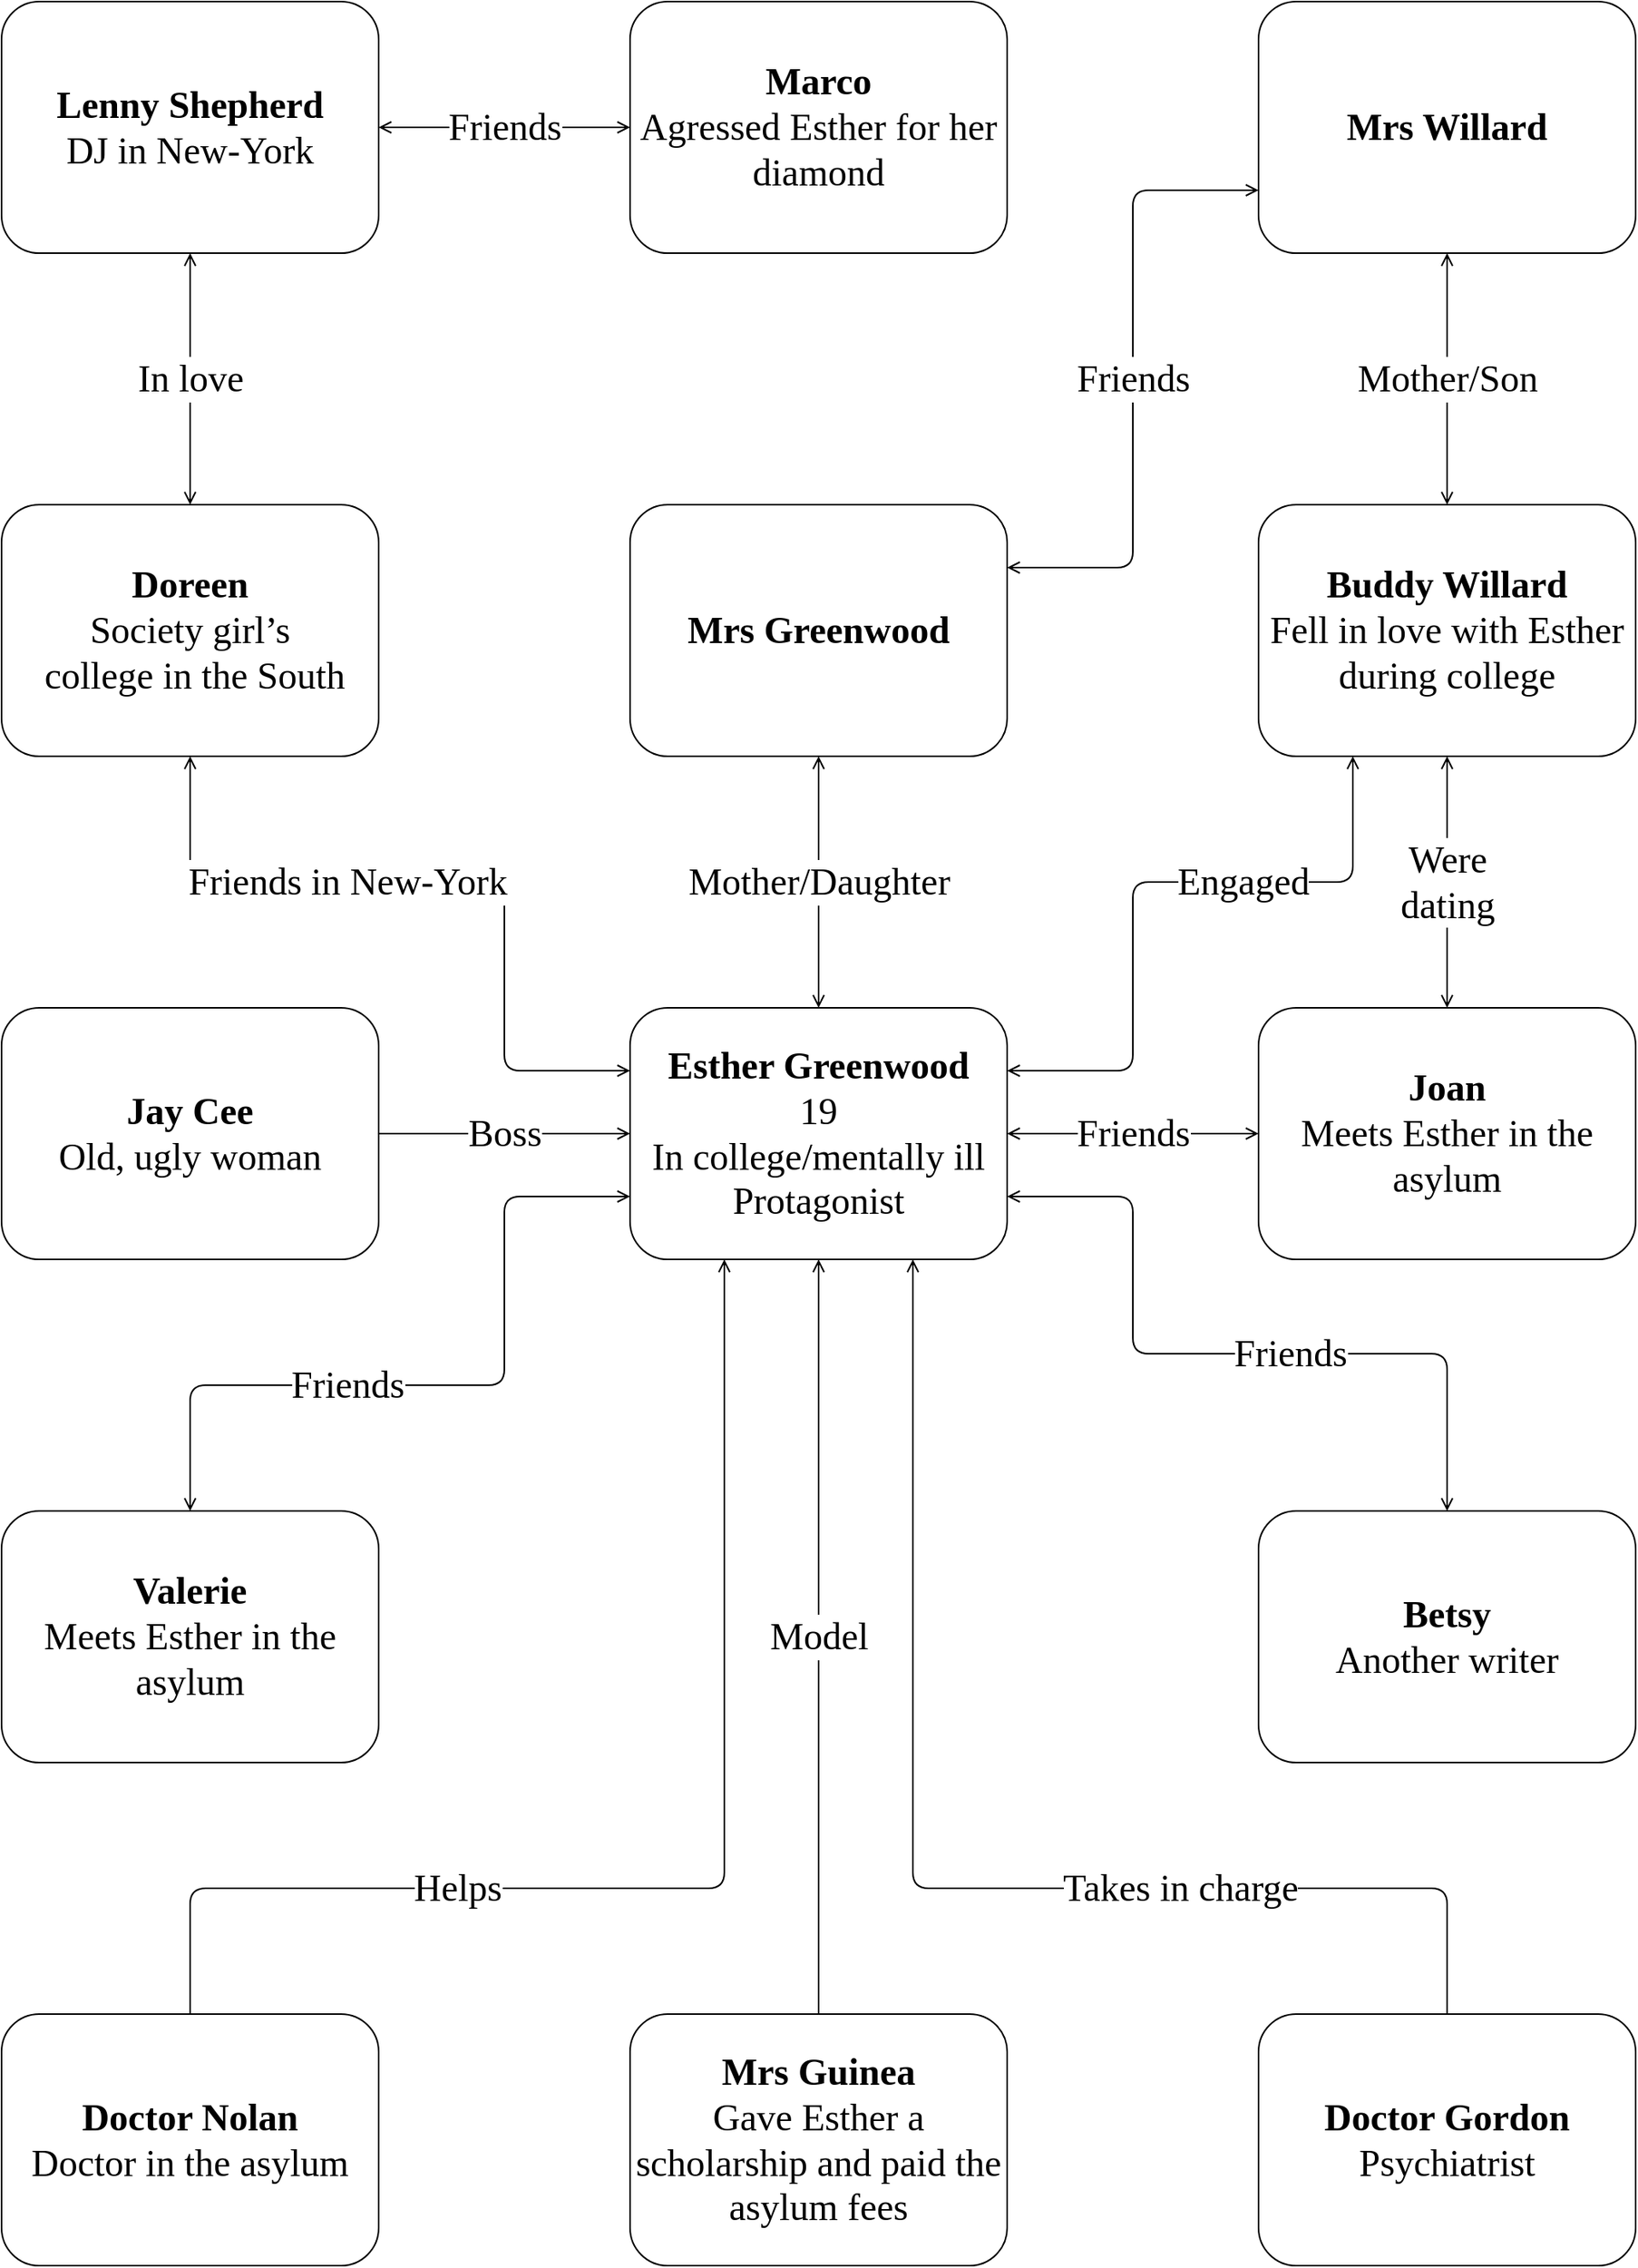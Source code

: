 <mxfile version="21.2.1" type="device">
  <diagram id="asrPZMm98rYkqawTgu1p" name="Page-1">
    <mxGraphModel dx="1289" dy="789" grid="1" gridSize="10" guides="1" tooltips="1" connect="1" arrows="1" fold="1" page="1" pageScale="1" pageWidth="1080" pageHeight="1480" background="none" math="0" shadow="0">
      <root>
        <mxCell id="0" />
        <mxCell id="1" parent="0" />
        <mxCell id="ZRe5EipwopZjVvHXA0qT-22" value="Takes in charge" style="endArrow=open;startArrow=none;html=1;shadow=0;strokeColor=#000000;strokeWidth=1;fontFamily=CMU Serif;fontSize=24;fontColor=#000000;exitX=0.5;exitY=0;exitDx=0;exitDy=0;startFill=0;endFill=0;edgeStyle=orthogonalEdgeStyle;spacingLeft=0;spacingBottom=0;spacingRight=0;verticalAlign=middle;entryX=0.75;entryY=1;entryDx=0;entryDy=0;" parent="1" source="ZRe5EipwopZjVvHXA0qT-9" target="ZRe5EipwopZjVvHXA0qT-1" edge="1">
          <mxGeometry x="-0.39" width="50" height="50" relative="1" as="geometry">
            <mxPoint x="270" y="550" as="sourcePoint" />
            <mxPoint x="670" y="810" as="targetPoint" />
            <Array as="points">
              <mxPoint x="940" y="1220" />
              <mxPoint x="600" y="1220" />
            </Array>
            <mxPoint as="offset" />
          </mxGeometry>
        </mxCell>
        <mxCell id="ZRe5EipwopZjVvHXA0qT-12" value="&lt;b style=&quot;font-size: 24px;&quot;&gt;Doctor Nolan&lt;/b&gt;&lt;br style=&quot;font-size: 24px;&quot;&gt;Doctor in the asylum" style="whiteSpace=wrap;html=1;fontFamily=CMU Serif;fontColor=#000000;strokeColor=#000000;rounded=1;verticalAlign=middle;fontSize=24;" parent="1" vertex="1">
          <mxGeometry x="20" y="1300" width="240" height="160" as="geometry" />
        </mxCell>
        <mxCell id="ZRe5EipwopZjVvHXA0qT-17" value="&lt;font style=&quot;font-size: 24px;&quot;&gt;Helps&lt;/font&gt;" style="edgeStyle=orthogonalEdgeStyle;orthogonalLoop=1;jettySize=auto;html=1;shadow=0;startArrow=none;startFill=0;endArrow=open;endFill=0;fontFamily=CMU Serif;fontColor=#000000;fontSize=24;strokeColor=#000000;entryX=0.25;entryY=1;entryDx=0;entryDy=0;exitX=0.5;exitY=0;exitDx=0;exitDy=0;verticalAlign=middle;" parent="1" source="ZRe5EipwopZjVvHXA0qT-12" target="ZRe5EipwopZjVvHXA0qT-1" edge="1">
          <mxGeometry x="-0.39" relative="1" as="geometry">
            <mxPoint x="150" y="700" as="sourcePoint" />
            <mxPoint x="260" y="600" as="targetPoint" />
            <Array as="points">
              <mxPoint x="140" y="1220" />
              <mxPoint x="480" y="1220" />
            </Array>
            <mxPoint as="offset" />
          </mxGeometry>
        </mxCell>
        <mxCell id="ZRe5EipwopZjVvHXA0qT-9" value="&lt;b style=&quot;font-size: 24px;&quot;&gt;Doctor Gordon&lt;/b&gt;&lt;br style=&quot;font-size: 24px;&quot;&gt;Psychiatrist" style="whiteSpace=wrap;html=1;fontFamily=CMU Serif;fontColor=#000000;strokeColor=#000000;rounded=1;verticalAlign=middle;fontSize=24;" parent="1" vertex="1">
          <mxGeometry x="820" y="1300" width="240" height="160" as="geometry" />
        </mxCell>
        <mxCell id="ZRe5EipwopZjVvHXA0qT-1" value="&lt;font data-font-src=&quot;https://fontlibrary.org/assets/fonts/cmu-sans-serif/0da0d92e6bacf5e091c1ae85c4da581d/1b24573c1e6cf956df63c20903efe11d/CMUSansSerifMedium.ttf&quot; style=&quot;font-size: 24px;&quot;&gt;&lt;b style=&quot;font-size: 24px;&quot;&gt;Esther Greenwood&lt;/b&gt;&lt;br style=&quot;font-size: 24px;&quot;&gt;19&lt;br&gt;In college/mentally ill&lt;br&gt;Protagonist&lt;br style=&quot;font-size: 24px;&quot;&gt;&lt;/font&gt;" style="whiteSpace=wrap;html=1;fontFamily=CMU Serif;strokeColor=#000000;fontColor=#000000;fontSize=24;rounded=1;verticalAlign=middle;" parent="1" vertex="1">
          <mxGeometry x="420" y="660" width="240" height="160" as="geometry" />
        </mxCell>
        <mxCell id="ZRe5EipwopZjVvHXA0qT-7" value="&lt;b style=&quot;font-size: 24px;&quot;&gt;Doreen&lt;/b&gt;&lt;br style=&quot;font-size: 24px;&quot;&gt;Society girl’s&lt;br&gt;&amp;nbsp;college in the South" style="whiteSpace=wrap;html=1;fontFamily=CMU Serif;fontColor=#000000;strokeColor=#000000;rounded=1;verticalAlign=middle;fontSize=24;" parent="1" vertex="1">
          <mxGeometry x="20" y="340" width="240" height="160" as="geometry" />
        </mxCell>
        <mxCell id="ZRe5EipwopZjVvHXA0qT-23" value="&lt;b style=&quot;font-size: 24px;&quot;&gt;Betsy&lt;/b&gt;&lt;br style=&quot;font-size: 24px;&quot;&gt;Another writer" style="whiteSpace=wrap;html=1;fontFamily=CMU Serif;fontColor=#000000;strokeColor=#000000;rounded=1;verticalAlign=middle;fontSize=24;" parent="1" vertex="1">
          <mxGeometry x="820" y="980" width="240" height="160" as="geometry" />
        </mxCell>
        <mxCell id="ZRe5EipwopZjVvHXA0qT-24" value="Friends" style="edgeStyle=orthogonalEdgeStyle;jumpSize=1;orthogonalLoop=1;jettySize=auto;html=1;shadow=0;startArrow=open;startFill=0;endArrow=open;endFill=0;strokeColor=#000000;strokeWidth=1;fontFamily=CMU Serif;fontSize=24;fontColor=#000000;verticalAlign=middle;exitX=1;exitY=0.75;exitDx=0;exitDy=0;entryX=0.5;entryY=0;entryDx=0;entryDy=0;" parent="1" source="ZRe5EipwopZjVvHXA0qT-1" target="ZRe5EipwopZjVvHXA0qT-23" edge="1">
          <mxGeometry y="320" as="geometry">
            <Array as="points">
              <mxPoint x="740" y="780" />
              <mxPoint x="740" y="880" />
              <mxPoint x="940" y="880" />
            </Array>
            <mxPoint x="40" as="offset" />
          </mxGeometry>
        </mxCell>
        <mxCell id="ZRe5EipwopZjVvHXA0qT-25" value="&lt;span style=&quot;font-size: 24px;&quot;&gt;&lt;b&gt;Buddy Willard&lt;/b&gt;&lt;br&gt;Fell in love with Esther during college&lt;br&gt;&lt;/span&gt;" style="whiteSpace=wrap;html=1;fontFamily=CMU Serif;fontColor=#000000;strokeColor=#000000;rounded=1;verticalAlign=middle;fontSize=24;" parent="1" vertex="1">
          <mxGeometry x="820" y="340" width="240" height="160" as="geometry" />
        </mxCell>
        <mxCell id="ZRe5EipwopZjVvHXA0qT-27" value="&lt;b&gt;Jay Cee&lt;br&gt;&lt;/b&gt;Old, ugly woman" style="whiteSpace=wrap;html=1;fontFamily=CMU Serif;fontColor=#000000;strokeColor=#000000;rounded=1;verticalAlign=middle;fontSize=24;" parent="1" vertex="1">
          <mxGeometry x="20" y="660" width="240" height="160" as="geometry" />
        </mxCell>
        <mxCell id="ZRe5EipwopZjVvHXA0qT-28" value="Boss" style="edgeStyle=orthogonalEdgeStyle;jumpSize=1;orthogonalLoop=1;jettySize=auto;html=1;shadow=0;startArrow=none;startFill=0;endArrow=open;endFill=0;strokeColor=#000000;strokeWidth=1;fontFamily=CMU Serif;fontSize=24;fontColor=#000000;verticalAlign=middle;" parent="1" source="ZRe5EipwopZjVvHXA0qT-27" target="ZRe5EipwopZjVvHXA0qT-1" edge="1">
          <mxGeometry x="20" y="380" as="geometry" />
        </mxCell>
        <mxCell id="adQvtYUNpyKJzg4e-Kue-1" value="&lt;b style=&quot;font-size: 24px;&quot;&gt;Lenny&amp;nbsp;&lt;/b&gt;&lt;b&gt;Shepherd&lt;br&gt;&lt;/b&gt;DJ in New-York" style="whiteSpace=wrap;html=1;fontFamily=CMU Serif;fontColor=#000000;strokeColor=#000000;rounded=1;verticalAlign=middle;fontSize=24;" vertex="1" parent="1">
          <mxGeometry x="20" y="20" width="240" height="160" as="geometry" />
        </mxCell>
        <mxCell id="adQvtYUNpyKJzg4e-Kue-2" value="&lt;font&gt;In love&lt;br&gt;&lt;/font&gt;" style="edgeStyle=orthogonalEdgeStyle;orthogonalLoop=1;jettySize=auto;html=1;shadow=0;startArrow=open;startFill=0;endArrow=open;endFill=0;fontFamily=CMU Serif;fontColor=#000000;fontSize=24;strokeColor=#000000;verticalAlign=middle;exitX=0.5;exitY=0;exitDx=0;exitDy=0;" edge="1" parent="1" target="adQvtYUNpyKJzg4e-Kue-1" source="ZRe5EipwopZjVvHXA0qT-7">
          <mxGeometry x="20" y="20" as="geometry">
            <mxPoint x="540" y="340" as="sourcePoint" />
          </mxGeometry>
        </mxCell>
        <mxCell id="adQvtYUNpyKJzg4e-Kue-3" value="&lt;b style=&quot;font-size: 24px;&quot;&gt;Mrs Willard&lt;/b&gt;" style="whiteSpace=wrap;html=1;fontFamily=CMU Serif;fontColor=#000000;strokeColor=#000000;rounded=1;verticalAlign=middle;fontSize=24;" vertex="1" parent="1">
          <mxGeometry x="820" y="20" width="240" height="160" as="geometry" />
        </mxCell>
        <mxCell id="adQvtYUNpyKJzg4e-Kue-5" value="Engaged" style="endArrow=open;startArrow=open;html=1;shadow=0;strokeColor=#000000;strokeWidth=1;fontFamily=CMU Serif;fontSize=24;fontColor=#000000;exitX=0.25;exitY=1;exitDx=0;exitDy=0;startFill=0;endFill=0;edgeStyle=orthogonalEdgeStyle;spacingLeft=0;spacingBottom=0;spacingRight=0;verticalAlign=middle;entryX=1;entryY=0.25;entryDx=0;entryDy=0;" edge="1" parent="1" source="ZRe5EipwopZjVvHXA0qT-25" target="ZRe5EipwopZjVvHXA0qT-1">
          <mxGeometry x="-0.286" width="50" height="50" relative="1" as="geometry">
            <mxPoint x="1040" y="600" as="sourcePoint" />
            <mxPoint x="700" y="440" as="targetPoint" />
            <Array as="points">
              <mxPoint x="880" y="580" />
              <mxPoint x="740" y="580" />
              <mxPoint x="740" y="700" />
            </Array>
            <mxPoint as="offset" />
          </mxGeometry>
        </mxCell>
        <mxCell id="adQvtYUNpyKJzg4e-Kue-6" value="&lt;font&gt;Mother/Son&lt;br&gt;&lt;/font&gt;" style="edgeStyle=orthogonalEdgeStyle;orthogonalLoop=1;jettySize=auto;html=1;shadow=0;startArrow=open;startFill=0;endArrow=open;endFill=0;fontFamily=CMU Serif;fontColor=#000000;fontSize=24;strokeColor=#000000;verticalAlign=middle;entryX=0.5;entryY=1;entryDx=0;entryDy=0;exitX=0.5;exitY=0;exitDx=0;exitDy=0;" edge="1" parent="1" source="ZRe5EipwopZjVvHXA0qT-25" target="adQvtYUNpyKJzg4e-Kue-3">
          <mxGeometry x="419.55" y="20" as="geometry">
            <mxPoint x="939.55" y="340" as="sourcePoint" />
            <mxPoint x="939.55" y="180" as="targetPoint" />
          </mxGeometry>
        </mxCell>
        <mxCell id="adQvtYUNpyKJzg4e-Kue-7" value="Friends in New-York" style="endArrow=open;startArrow=open;html=1;shadow=0;strokeColor=#000000;strokeWidth=1;fontFamily=CMU Serif;fontSize=24;fontColor=#000000;exitX=0.5;exitY=1;exitDx=0;exitDy=0;startFill=0;endFill=0;edgeStyle=orthogonalEdgeStyle;spacingLeft=0;spacingBottom=0;spacingRight=0;verticalAlign=middle;entryX=0;entryY=0.25;entryDx=0;entryDy=0;" edge="1" parent="1" source="ZRe5EipwopZjVvHXA0qT-7" target="ZRe5EipwopZjVvHXA0qT-1">
          <mxGeometry x="-0.25" width="50" height="50" relative="1" as="geometry">
            <mxPoint x="550" y="480" as="sourcePoint" />
            <mxPoint x="270" y="680" as="targetPoint" />
            <Array as="points">
              <mxPoint x="140" y="580" />
              <mxPoint x="340" y="580" />
              <mxPoint x="340" y="700" />
            </Array>
            <mxPoint as="offset" />
          </mxGeometry>
        </mxCell>
        <mxCell id="adQvtYUNpyKJzg4e-Kue-8" value="&lt;b style=&quot;font-size: 24px;&quot;&gt;Mrs Greenwood&lt;/b&gt;" style="whiteSpace=wrap;html=1;fontFamily=CMU Serif;fontColor=#000000;strokeColor=#000000;rounded=1;verticalAlign=middle;fontSize=24;" vertex="1" parent="1">
          <mxGeometry x="420" y="340" width="240" height="160" as="geometry" />
        </mxCell>
        <mxCell id="adQvtYUNpyKJzg4e-Kue-9" value="&lt;font&gt;Mother/Daughter&lt;br&gt;&lt;/font&gt;" style="edgeStyle=orthogonalEdgeStyle;orthogonalLoop=1;jettySize=auto;html=1;shadow=0;startArrow=open;startFill=0;endArrow=open;endFill=0;fontFamily=CMU Serif;fontColor=#000000;fontSize=24;strokeColor=#000000;verticalAlign=middle;entryX=0.5;entryY=1;entryDx=0;entryDy=0;exitX=0.5;exitY=0;exitDx=0;exitDy=0;" edge="1" parent="1" source="ZRe5EipwopZjVvHXA0qT-1" target="adQvtYUNpyKJzg4e-Kue-8">
          <mxGeometry x="19.1" y="340" as="geometry">
            <mxPoint x="539.55" y="660" as="sourcePoint" />
            <mxPoint x="539.55" y="500" as="targetPoint" />
          </mxGeometry>
        </mxCell>
        <mxCell id="adQvtYUNpyKJzg4e-Kue-10" value="Friends" style="endArrow=open;startArrow=open;html=1;shadow=0;strokeColor=#000000;strokeWidth=1;fontFamily=CMU Serif;fontSize=24;fontColor=#000000;exitX=0;exitY=0.75;exitDx=0;exitDy=0;startFill=0;endFill=0;edgeStyle=orthogonalEdgeStyle;spacingLeft=0;spacingBottom=0;spacingRight=0;verticalAlign=middle;entryX=1;entryY=0.25;entryDx=0;entryDy=0;" edge="1" parent="1" source="adQvtYUNpyKJzg4e-Kue-3" target="adQvtYUNpyKJzg4e-Kue-8">
          <mxGeometry width="50" height="50" relative="1" as="geometry">
            <mxPoint x="940" y="190" as="sourcePoint" />
            <mxPoint x="660" y="390" as="targetPoint" />
            <Array as="points">
              <mxPoint x="740" y="140" />
              <mxPoint x="740" y="380" />
            </Array>
          </mxGeometry>
        </mxCell>
        <mxCell id="adQvtYUNpyKJzg4e-Kue-11" value="&lt;b style=&quot;font-size: 24px;&quot;&gt;Mrs Guinea&lt;/b&gt;&lt;br style=&quot;font-size: 24px;&quot;&gt;Gave Esther a scholarship and paid the asylum fees" style="whiteSpace=wrap;html=1;fontFamily=CMU Serif;fontColor=#000000;strokeColor=#000000;rounded=1;verticalAlign=middle;fontSize=24;" vertex="1" parent="1">
          <mxGeometry x="420" y="1300" width="240" height="160" as="geometry" />
        </mxCell>
        <mxCell id="adQvtYUNpyKJzg4e-Kue-12" value="Model" style="edgeStyle=orthogonalEdgeStyle;jumpSize=1;orthogonalLoop=1;jettySize=auto;html=1;shadow=0;startArrow=none;startFill=0;endArrow=open;endFill=0;strokeColor=#000000;strokeWidth=1;fontFamily=CMU Serif;fontSize=24;fontColor=#000000;verticalAlign=middle;exitX=0.5;exitY=0;exitDx=0;exitDy=0;entryX=0.5;entryY=1;entryDx=0;entryDy=0;" edge="1" parent="1" source="adQvtYUNpyKJzg4e-Kue-11" target="ZRe5EipwopZjVvHXA0qT-1">
          <mxGeometry x="30" y="390" as="geometry">
            <mxPoint x="270" y="750" as="sourcePoint" />
            <mxPoint x="430" y="750" as="targetPoint" />
          </mxGeometry>
        </mxCell>
        <mxCell id="adQvtYUNpyKJzg4e-Kue-13" value="&lt;span style=&quot;font-size: 24px;&quot;&gt;&lt;b&gt;Joan&lt;/b&gt;&lt;br&gt;Meets Esther in the asylum&lt;br&gt;&lt;/span&gt;" style="whiteSpace=wrap;html=1;fontFamily=CMU Serif;fontColor=#000000;strokeColor=#000000;rounded=1;verticalAlign=middle;fontSize=24;" vertex="1" parent="1">
          <mxGeometry x="820" y="660" width="240" height="160" as="geometry" />
        </mxCell>
        <mxCell id="adQvtYUNpyKJzg4e-Kue-14" value="&lt;font&gt;Friends&lt;br&gt;&lt;/font&gt;" style="edgeStyle=orthogonalEdgeStyle;orthogonalLoop=1;jettySize=auto;html=1;shadow=0;startArrow=open;startFill=0;endArrow=open;endFill=0;fontFamily=CMU Serif;fontColor=#000000;fontSize=24;strokeColor=#000000;verticalAlign=middle;entryX=0;entryY=0.5;entryDx=0;entryDy=0;exitX=1;exitY=0.5;exitDx=0;exitDy=0;" edge="1" parent="1" source="ZRe5EipwopZjVvHXA0qT-1" target="adQvtYUNpyKJzg4e-Kue-13">
          <mxGeometry x="29.1" y="350" as="geometry">
            <mxPoint x="550" y="670" as="sourcePoint" />
            <mxPoint x="550" y="510" as="targetPoint" />
          </mxGeometry>
        </mxCell>
        <mxCell id="adQvtYUNpyKJzg4e-Kue-15" value="&lt;font&gt;Were&lt;br&gt;dating&lt;br&gt;&lt;/font&gt;" style="edgeStyle=orthogonalEdgeStyle;orthogonalLoop=1;jettySize=auto;html=1;shadow=0;startArrow=open;startFill=0;endArrow=open;endFill=0;fontFamily=CMU Serif;fontColor=#000000;fontSize=24;strokeColor=#000000;verticalAlign=middle;entryX=0.5;entryY=1;entryDx=0;entryDy=0;exitX=0.5;exitY=0;exitDx=0;exitDy=0;" edge="1" parent="1" source="adQvtYUNpyKJzg4e-Kue-13" target="ZRe5EipwopZjVvHXA0qT-25">
          <mxGeometry x="39.1" y="360" as="geometry">
            <mxPoint x="670" y="750" as="sourcePoint" />
            <mxPoint x="830" y="750" as="targetPoint" />
          </mxGeometry>
        </mxCell>
        <mxCell id="adQvtYUNpyKJzg4e-Kue-16" value="&lt;b style=&quot;font-size: 24px;&quot;&gt;Valerie&lt;/b&gt;&lt;br style=&quot;font-size: 24px;&quot;&gt;Meets Esther in the asylum" style="whiteSpace=wrap;html=1;fontFamily=CMU Serif;fontColor=#000000;strokeColor=#000000;rounded=1;verticalAlign=middle;fontSize=24;" vertex="1" parent="1">
          <mxGeometry x="20" y="980" width="240" height="160" as="geometry" />
        </mxCell>
        <mxCell id="adQvtYUNpyKJzg4e-Kue-17" value="Friends" style="edgeStyle=orthogonalEdgeStyle;jumpSize=1;orthogonalLoop=1;jettySize=auto;html=1;shadow=0;startArrow=open;startFill=0;endArrow=open;endFill=0;strokeColor=#000000;strokeWidth=1;fontFamily=CMU Serif;fontSize=24;fontColor=#000000;verticalAlign=middle;exitX=0;exitY=0.75;exitDx=0;exitDy=0;entryX=0.5;entryY=0;entryDx=0;entryDy=0;" edge="1" parent="1" source="ZRe5EipwopZjVvHXA0qT-1" target="adQvtYUNpyKJzg4e-Kue-16">
          <mxGeometry y="320" as="geometry">
            <mxPoint x="670" y="790" as="sourcePoint" />
            <mxPoint x="950" y="990" as="targetPoint" />
            <Array as="points">
              <mxPoint x="340" y="780" />
              <mxPoint x="340" y="900" />
              <mxPoint x="140" y="900" />
            </Array>
            <mxPoint x="-40" y="20" as="offset" />
          </mxGeometry>
        </mxCell>
        <mxCell id="adQvtYUNpyKJzg4e-Kue-18" value="&lt;b&gt;Marco&lt;/b&gt;&lt;br&gt;Agressed Esther for her diamond" style="whiteSpace=wrap;html=1;fontFamily=CMU Serif;fontColor=#000000;strokeColor=#000000;rounded=1;verticalAlign=middle;fontSize=24;" vertex="1" parent="1">
          <mxGeometry x="420" y="20" width="240" height="160" as="geometry" />
        </mxCell>
        <mxCell id="adQvtYUNpyKJzg4e-Kue-19" value="&lt;font&gt;Friends&lt;br&gt;&lt;/font&gt;" style="edgeStyle=orthogonalEdgeStyle;orthogonalLoop=1;jettySize=auto;html=1;shadow=0;startArrow=open;startFill=0;endArrow=open;endFill=0;fontFamily=CMU Serif;fontColor=#000000;fontSize=24;strokeColor=#000000;verticalAlign=middle;exitX=0;exitY=0.5;exitDx=0;exitDy=0;entryX=1;entryY=0.5;entryDx=0;entryDy=0;" edge="1" parent="1" source="adQvtYUNpyKJzg4e-Kue-18" target="adQvtYUNpyKJzg4e-Kue-1">
          <mxGeometry x="30" y="30" as="geometry">
            <mxPoint x="150" y="350" as="sourcePoint" />
            <mxPoint x="150" y="190" as="targetPoint" />
          </mxGeometry>
        </mxCell>
      </root>
    </mxGraphModel>
  </diagram>
</mxfile>
